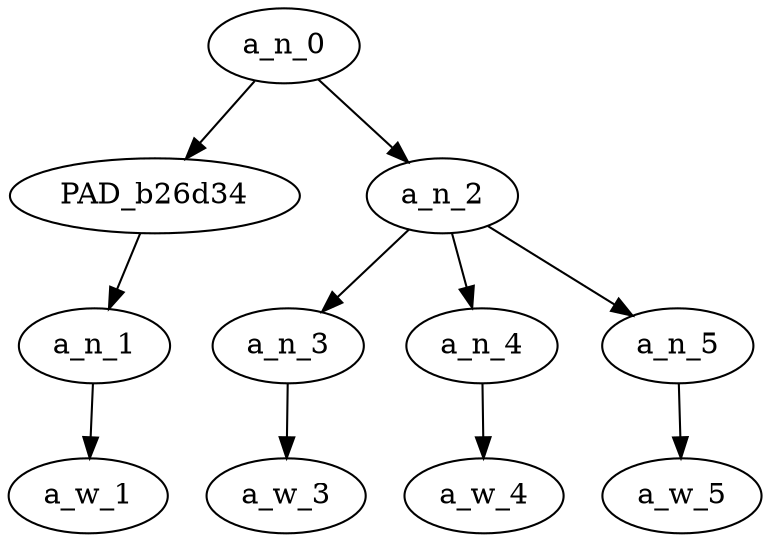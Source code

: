 strict digraph "" {
	a_n_0	[div_dir=1,
		index=0,
		level=3,
		pos="1.0,3!",
		text_span="[0, 1, 2, 3]",
		value=1.00000004];
	PAD_b26d34	[div_dir=-1,
		index=0,
		level=2,
		pos="0.0,2!",
		text_span="[0]",
		value=0.24242131];
	a_n_0 -> PAD_b26d34;
	a_n_2	[div_dir=1,
		index=1,
		level=2,
		pos="2.0,2!",
		text_span="[1, 2, 3]",
		value=0.75616103];
	a_n_0 -> a_n_2;
	a_n_1	[div_dir=-1,
		index=0,
		level=1,
		pos="0.0,1!",
		text_span="[0]",
		value=0.24242131];
	PAD_b26d34 -> a_n_1;
	a_w_1	[div_dir=0,
		index=0,
		level=0,
		pos="0,0!",
		text_span="[0]",
		value="<user>"];
	a_n_1 -> a_w_1;
	a_n_3	[div_dir=1,
		index=1,
		level=1,
		pos="1.0,1!",
		text_span="[1]",
		value=0.23038153];
	a_n_2 -> a_n_3;
	a_n_4	[div_dir=1,
		index=2,
		level=1,
		pos="2.0,1!",
		text_span="[2]",
		value=0.28544645];
	a_n_2 -> a_n_4;
	a_n_5	[div_dir=1,
		index=3,
		level=1,
		pos="3.0,1!",
		text_span="[3]",
		value=0.23888329];
	a_n_2 -> a_n_5;
	a_w_3	[div_dir=0,
		index=1,
		level=0,
		pos="1,0!",
		text_span="[1]",
		value=not];
	a_n_3 -> a_w_3;
	a_w_4	[div_dir=0,
		index=2,
		level=0,
		pos="2,0!",
		text_span="[2]",
		value=white];
	a_n_4 -> a_w_4;
	a_w_5	[div_dir=0,
		index=3,
		level=0,
		pos="3,0!",
		text_span="[3]",
		value=again];
	a_n_5 -> a_w_5;
}
